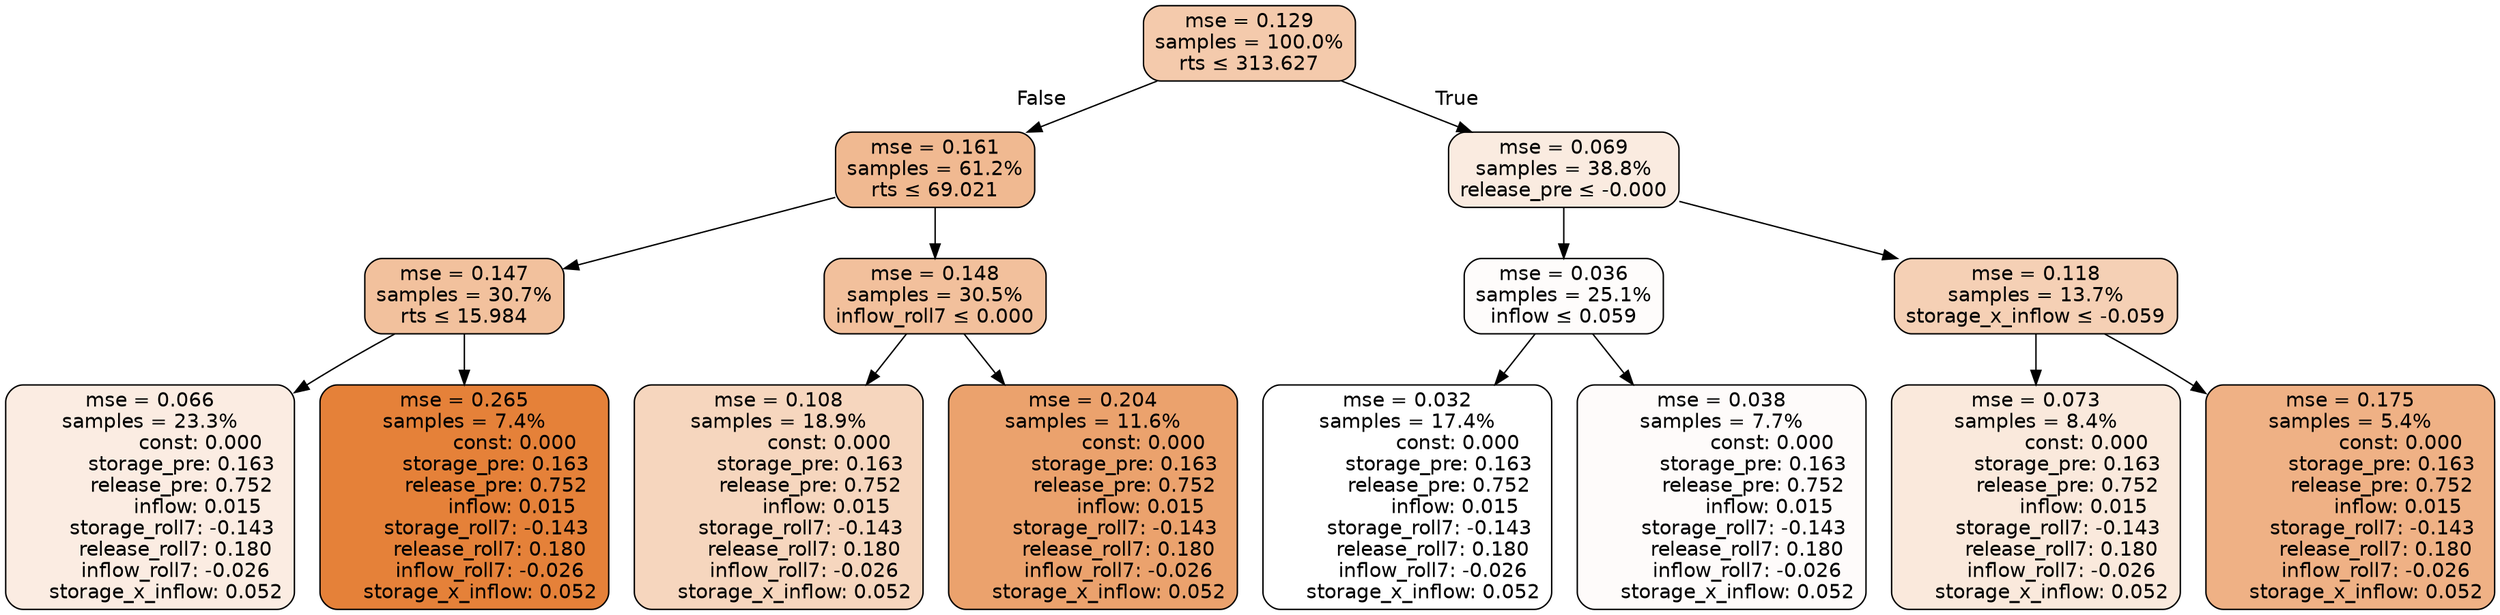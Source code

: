 digraph tree {
node [shape=rectangle, style="filled, rounded", color="black", fontname=helvetica] ;
edge [fontname=helvetica] ;
	"0" [label="mse = 0.129
samples = 100.0%
rts &le; 313.627", fillcolor="#f4caac"]
	"1" [label="mse = 0.161
samples = 61.2%
rts &le; 69.021", fillcolor="#f0b991"]
	"2" [label="mse = 0.147
samples = 30.7%
rts &le; 15.984", fillcolor="#f2c19d"]
	"3" [label="mse = 0.066
samples = 23.3%
                const: 0.000
          storage_pre: 0.163
          release_pre: 0.752
               inflow: 0.015
       storage_roll7: -0.143
        release_roll7: 0.180
        inflow_roll7: -0.026
     storage_x_inflow: 0.052", fillcolor="#fbece2"]
	"4" [label="mse = 0.265
samples = 7.4%
                const: 0.000
          storage_pre: 0.163
          release_pre: 0.752
               inflow: 0.015
       storage_roll7: -0.143
        release_roll7: 0.180
        inflow_roll7: -0.026
     storage_x_inflow: 0.052", fillcolor="#e58139"]
	"5" [label="mse = 0.148
samples = 30.5%
inflow_roll7 &le; 0.000", fillcolor="#f2c09c"]
	"6" [label="mse = 0.108
samples = 18.9%
                const: 0.000
          storage_pre: 0.163
          release_pre: 0.752
               inflow: 0.015
       storage_roll7: -0.143
        release_roll7: 0.180
        inflow_roll7: -0.026
     storage_x_inflow: 0.052", fillcolor="#f6d6be"]
	"7" [label="mse = 0.204
samples = 11.6%
                const: 0.000
          storage_pre: 0.163
          release_pre: 0.752
               inflow: 0.015
       storage_roll7: -0.143
        release_roll7: 0.180
        inflow_roll7: -0.026
     storage_x_inflow: 0.052", fillcolor="#eba26d"]
	"8" [label="mse = 0.069
samples = 38.8%
release_pre &le; -0.000", fillcolor="#faebe0"]
	"9" [label="mse = 0.036
samples = 25.1%
inflow &le; 0.059", fillcolor="#fefcfb"]
	"10" [label="mse = 0.032
samples = 17.4%
                const: 0.000
          storage_pre: 0.163
          release_pre: 0.752
               inflow: 0.015
       storage_roll7: -0.143
        release_roll7: 0.180
        inflow_roll7: -0.026
     storage_x_inflow: 0.052", fillcolor="#ffffff"]
	"11" [label="mse = 0.038
samples = 7.7%
                const: 0.000
          storage_pre: 0.163
          release_pre: 0.752
               inflow: 0.015
       storage_roll7: -0.143
        release_roll7: 0.180
        inflow_roll7: -0.026
     storage_x_inflow: 0.052", fillcolor="#fefbfa"]
	"12" [label="mse = 0.118
samples = 13.7%
storage_x_inflow &le; -0.059", fillcolor="#f5d0b5"]
	"13" [label="mse = 0.073
samples = 8.4%
                const: 0.000
          storage_pre: 0.163
          release_pre: 0.752
               inflow: 0.015
       storage_roll7: -0.143
        release_roll7: 0.180
        inflow_roll7: -0.026
     storage_x_inflow: 0.052", fillcolor="#fae9dc"]
	"14" [label="mse = 0.175
samples = 5.4%
                const: 0.000
          storage_pre: 0.163
          release_pre: 0.752
               inflow: 0.015
       storage_roll7: -0.143
        release_roll7: 0.180
        inflow_roll7: -0.026
     storage_x_inflow: 0.052", fillcolor="#efb185"]

	"0" -> "1" [labeldistance=2.5, labelangle=45, headlabel="False"]
	"1" -> "2"
	"2" -> "3"
	"2" -> "4"
	"1" -> "5"
	"5" -> "6"
	"5" -> "7"
	"0" -> "8" [labeldistance=2.5, labelangle=-45, headlabel="True"]
	"8" -> "9"
	"9" -> "10"
	"9" -> "11"
	"8" -> "12"
	"12" -> "13"
	"12" -> "14"
}